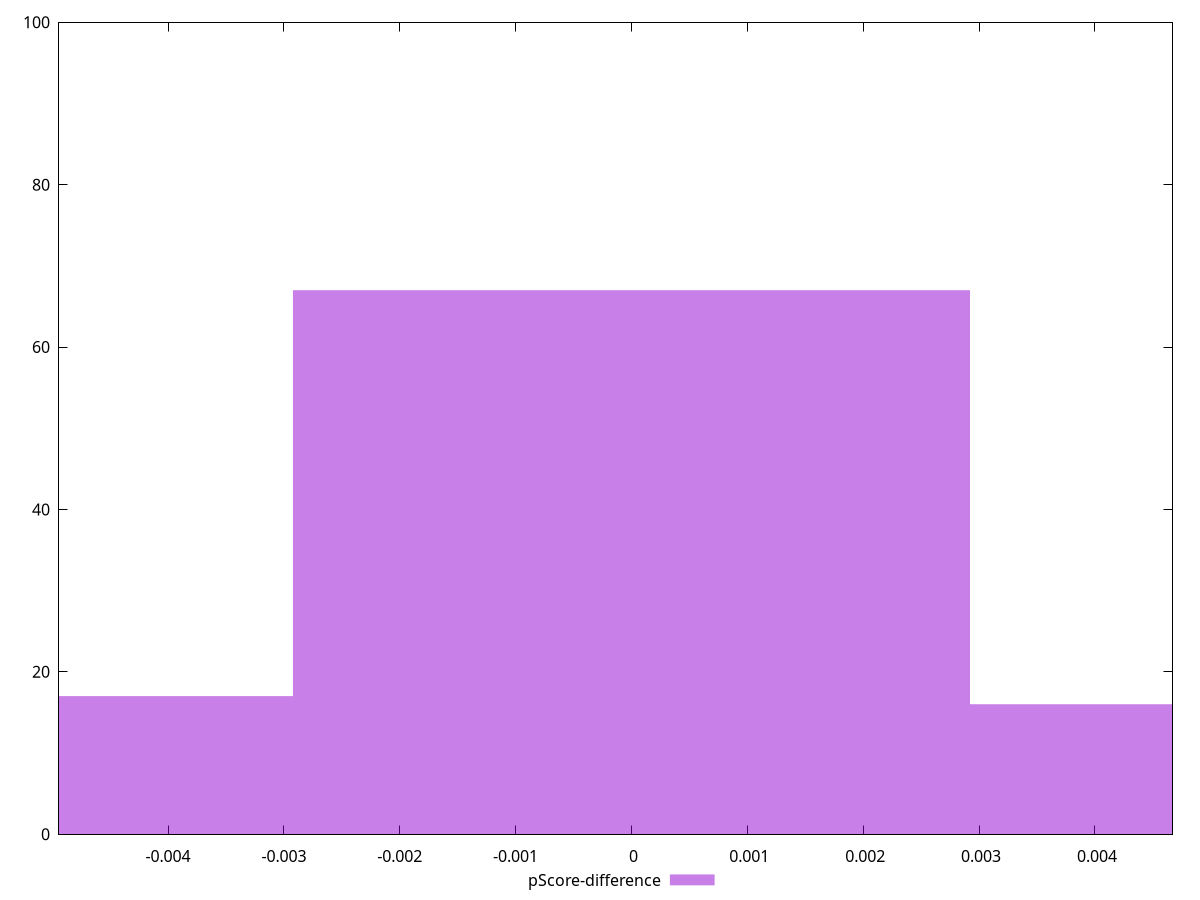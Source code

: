 reset

$pScoreDifference <<EOF
-0.005843264969167603 17
0.005843264969167603 16
0 67
EOF

set key outside below
set boxwidth 0.005843264969167603
set xrange [-0.004940855065742711:0.004669260325211255]
set yrange [0:100]
set trange [0:100]
set style fill transparent solid 0.5 noborder
set terminal svg size 640, 490 enhanced background rgb 'white'
set output "reprap/estimated-input-latency/samples/pages+cached+noexternal+nomedia+nocss+nojs/pScore-difference/histogram.svg"

plot $pScoreDifference title "pScore-difference" with boxes

reset
